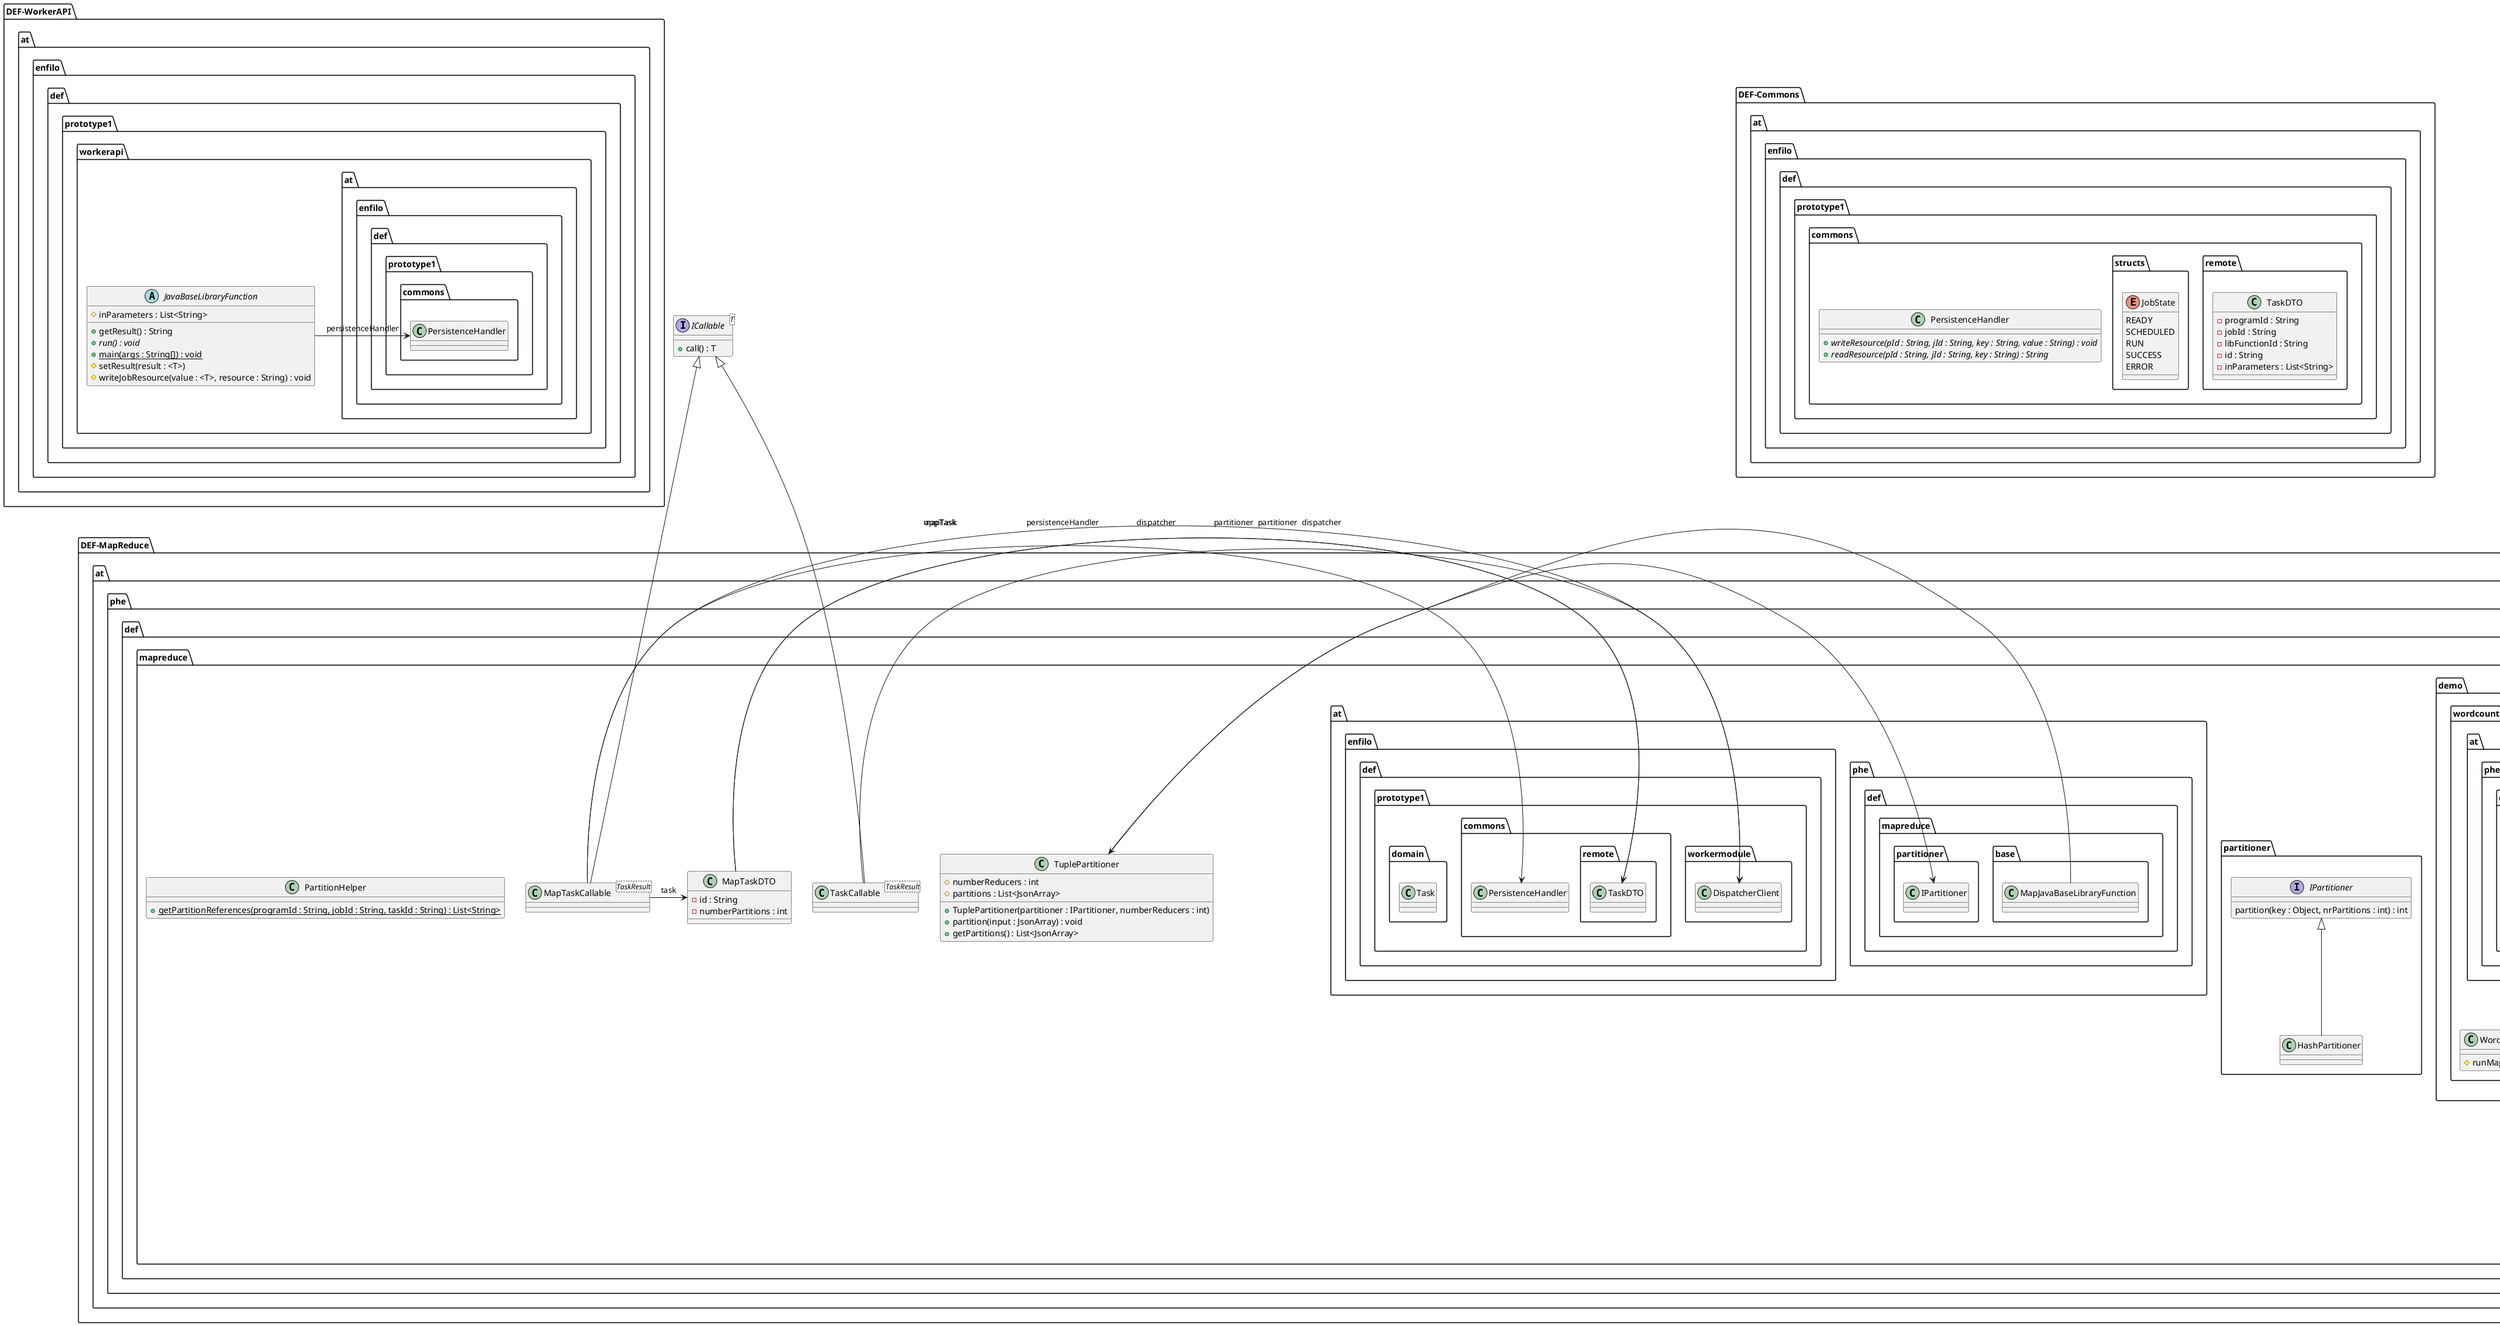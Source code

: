 @startuml

interface ICallable<T> {
    +call() : T
}

package DEF-Commons {
    namespace at.enfilo.def.prototype1.commons {
        class PersistenceHandler {
            + {abstract} writeResource(pId : String, jId : String, key : String, value : String) : void
            + {abstract} readResource(pId : String, jId : String, key : String) : String
        }

        namespace remote {
            class TaskDTO {
                -programId : String
                -jobId : String
                -libFunctionId : String
                -id : String
                -inParameters : List<String>
            }
        }

        namespace structs {
            enum JobState {
                READY
                SCHEDULED
                RUN
                SUCCESS
                ERROR
            }
        }
    }
}

package DEF-Domain {
    namespace at.enfilo.def.prototype1.domain {
        class Task
    }
}

package DEF-WorkerAPI {
    namespace at.enfilo.def.prototype1.workerapi {
        abstract class JavaBaseLibraryFunction {
            #inParameters : List<String>
            +getResult() : String
            +{abstract} run() : void
            +{static} main(args : String[]) : void
            #setResult(result : <T>)
            #writeJobResource(value : <T>, resource : String) : void
        }

        JavaBaseLibraryFunction -> at.enfilo.def.prototype1.commons.PersistenceHandler : persistenceHandler
    }
}

package DEF-WorkerModule {
    namespace at.enfilo.def.prototype1.workermodule {
        class DispatcherClient {
            +runTask(task : TaskDTO) : TaskResult
        }
    }
}

package DEF-MapReduce {
    namespace at.phe.def.mapreduce {

        namespace base {
            abstract class MapJavaBaseLibraryFunction<Key, Value> {
                #result : JsonArray
                #numberPartitions : int
                +run(parameters : List<String>) : void
                #emit(key : Key, value : Value) : void
                #partition(value : JsonArray) : List<JsonArray>
                #writePartition(partition : JsonArray) : String
                #{abstract} runMap(parameters : List<String>) : void
            }

            abstract class ReduceJavaBaseLibraryFunction<Key, Value, KeyOut, ValueOut> {
                #result : HashMap<KeyOut, ValueOut>
                +ReduceJavaBaseLibraryFunction(keyClass : Class<Key>, valueClass : Class<Value>)
                +run(parameters : List<String>) : void
                #emit(key : KeyOut, value : ValueOut) : void
                #{abstract} runReduce(key : Key, values : Collection<Value>) : void
            }

            abstract class JavaBaseLibraryFunction {
                +run() : void
                +{abstract} run(parameters : List<String>) : void
            }

            JavaBaseLibraryFunction <|-- MapJavaBaseLibraryFunction
            JavaBaseLibraryFunction <|-- ReduceJavaBaseLibraryFunction
            at.enfilo.def.prototype1.workerapi.JavaBaseLibraryFunction <|-- JavaBaseLibraryFunction
        }

        namespace demo {
            namespace storyteller {
                class StoryTeller {
                    -getRandomSentence() : String
                    +run(parameters : List<String>) : void
                }
                at.phe.def.mapreduce.base.JavaBaseLibraryFunction <|-- StoryTeller
            }

            namespace wordcount {
                class WordCountMap<JsonPrimitive, JsonPrimitive> {
                    #runMap(parameters : List<String>) : void
                }
                class WordCountReducer<String, Integer, String, Integer> {
                    #runReduce(key : String, integers : Collection<Integer>) : void
                }

                at.phe.def.mapreduce.base.MapJavaBaseLibraryFunction <|-- WordCountMap
                at.phe.def.mapreduce.base.ReduceJavaBaseLibraryFunction <|-- WordCountReducer
            }
        }

        namespace partitioner {
            interface IPartitioner {
                partition(key : Object, nrPartitions : int) : int
            }
            class HashPartitioner

            IPartitioner <|-- HashPartitioner
        }

        class MapTaskCallable<TaskResult>
        class TaskCallable<TaskResult>

        class MapTaskDTO {
            -id : String
            -numberPartitions : int
        }

        class PartitionHelper {
            +{static} getPartitionReferences(programId : String, jobId : String, taskId : String) : List<String>
        }
        class TuplePartitioner {
            #numberReducers : int
            #partitions : List<JsonArray>
            +TuplePartitioner(partitioner : IPartitioner, numberReducers : int)
            +partition(input : JsonArray) : void
            +getPartitions() : List<JsonArray>
        }

        at.phe.def.mapreduce.base.MapJavaBaseLibraryFunction -> TuplePartitioner : partitioner

        at.phe.def.mapreduce.partitioner.IPartitioner <- TuplePartitioner : partitioner

        .ICallable <|-- MapTaskCallable
        .ICallable <|-- TaskCallable


        at.enfilo.def.prototype1.workermodule.DispatcherClient <- MapTaskCallable : dispatcher
        at.enfilo.def.prototype1.commons.PersistenceHandler <- MapTaskCallable : persistenceHandler

        at.enfilo.def.prototype1.commons.remote.TaskDTO <- MapTaskDTO : appTask
        at.enfilo.def.prototype1.commons.remote.TaskDTO <- MapTaskDTO : mapTask
        MapTaskDTO <- MapTaskCallable : task

        at.enfilo.def.prototype1.workermodule.DispatcherClient <- TaskCallable : dispatcher
        at.enfilo.def.prototype1.domain.Task <- TaskCallable : task
    }
}

@enduml